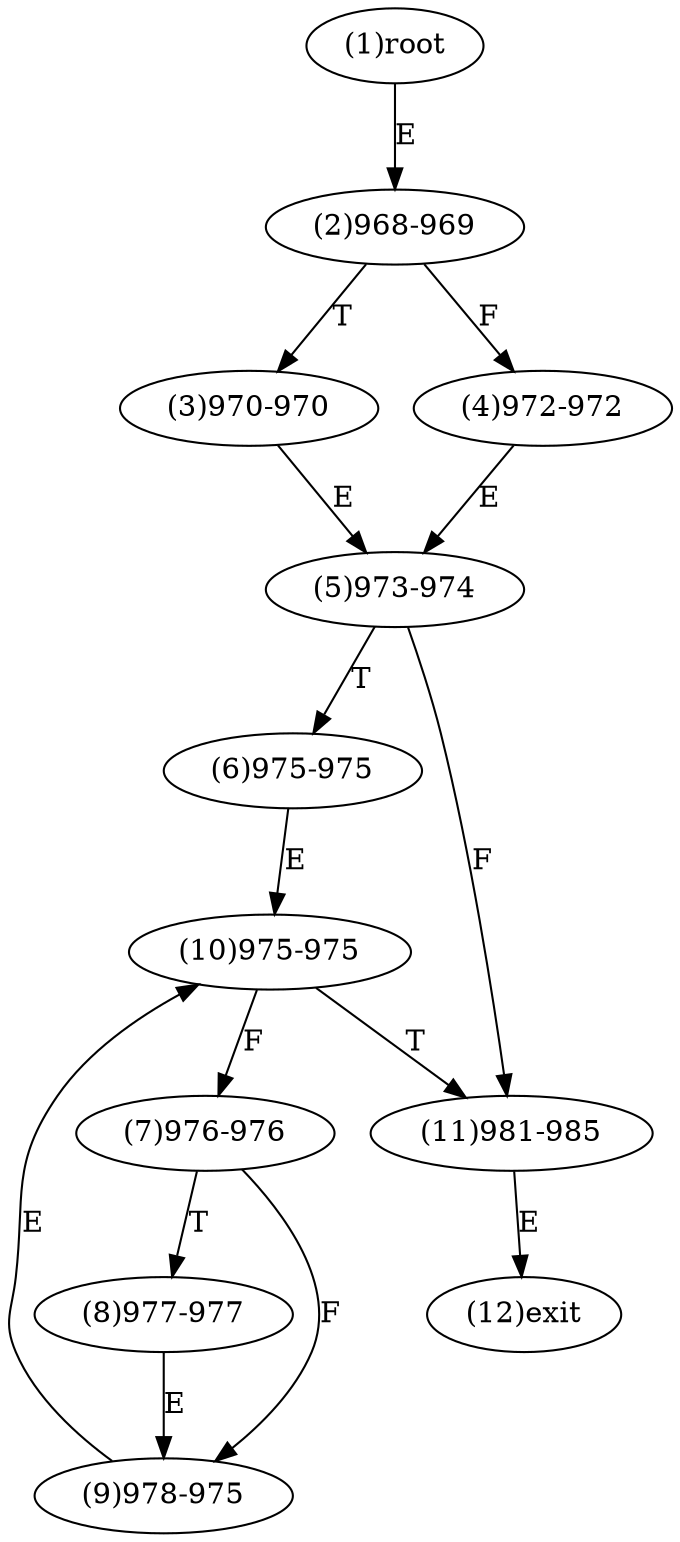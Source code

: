 digraph "" { 
1[ label="(1)root"];
2[ label="(2)968-969"];
3[ label="(3)970-970"];
4[ label="(4)972-972"];
5[ label="(5)973-974"];
6[ label="(6)975-975"];
7[ label="(7)976-976"];
8[ label="(8)977-977"];
9[ label="(9)978-975"];
10[ label="(10)975-975"];
11[ label="(11)981-985"];
12[ label="(12)exit"];
1->2[ label="E"];
2->4[ label="F"];
2->3[ label="T"];
3->5[ label="E"];
4->5[ label="E"];
5->11[ label="F"];
5->6[ label="T"];
6->10[ label="E"];
7->9[ label="F"];
7->8[ label="T"];
8->9[ label="E"];
9->10[ label="E"];
10->7[ label="F"];
10->11[ label="T"];
11->12[ label="E"];
}